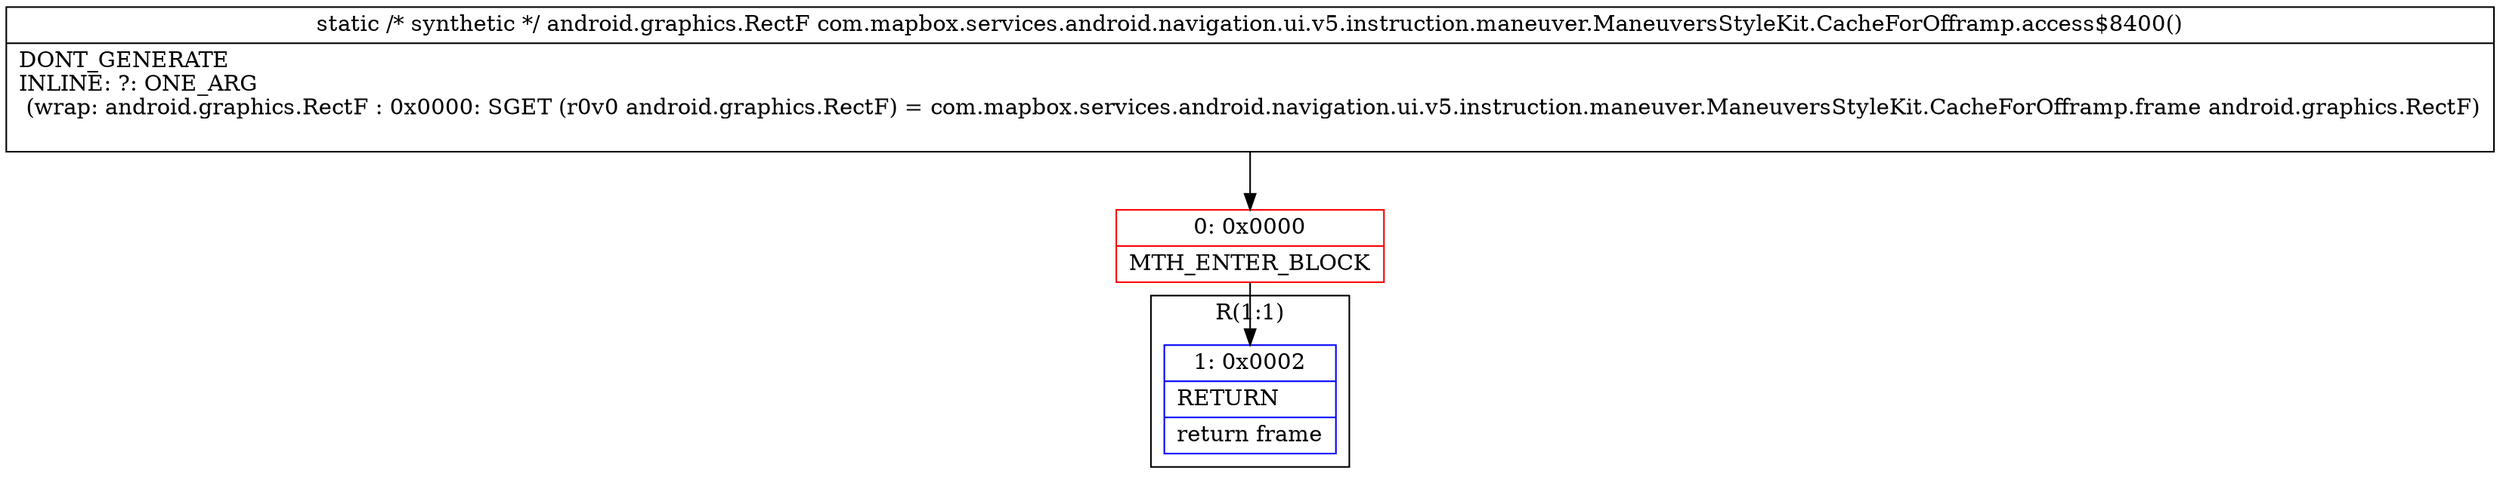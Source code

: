 digraph "CFG forcom.mapbox.services.android.navigation.ui.v5.instruction.maneuver.ManeuversStyleKit.CacheForOfframp.access$8400()Landroid\/graphics\/RectF;" {
subgraph cluster_Region_35060774 {
label = "R(1:1)";
node [shape=record,color=blue];
Node_1 [shape=record,label="{1\:\ 0x0002|RETURN\l|return frame\l}"];
}
Node_0 [shape=record,color=red,label="{0\:\ 0x0000|MTH_ENTER_BLOCK\l}"];
MethodNode[shape=record,label="{static \/* synthetic *\/ android.graphics.RectF com.mapbox.services.android.navigation.ui.v5.instruction.maneuver.ManeuversStyleKit.CacheForOfframp.access$8400()  | DONT_GENERATE\lINLINE: ?: ONE_ARG  \l  (wrap: android.graphics.RectF : 0x0000: SGET  (r0v0 android.graphics.RectF) =  com.mapbox.services.android.navigation.ui.v5.instruction.maneuver.ManeuversStyleKit.CacheForOfframp.frame android.graphics.RectF)\l\l}"];
MethodNode -> Node_0;
Node_0 -> Node_1;
}

